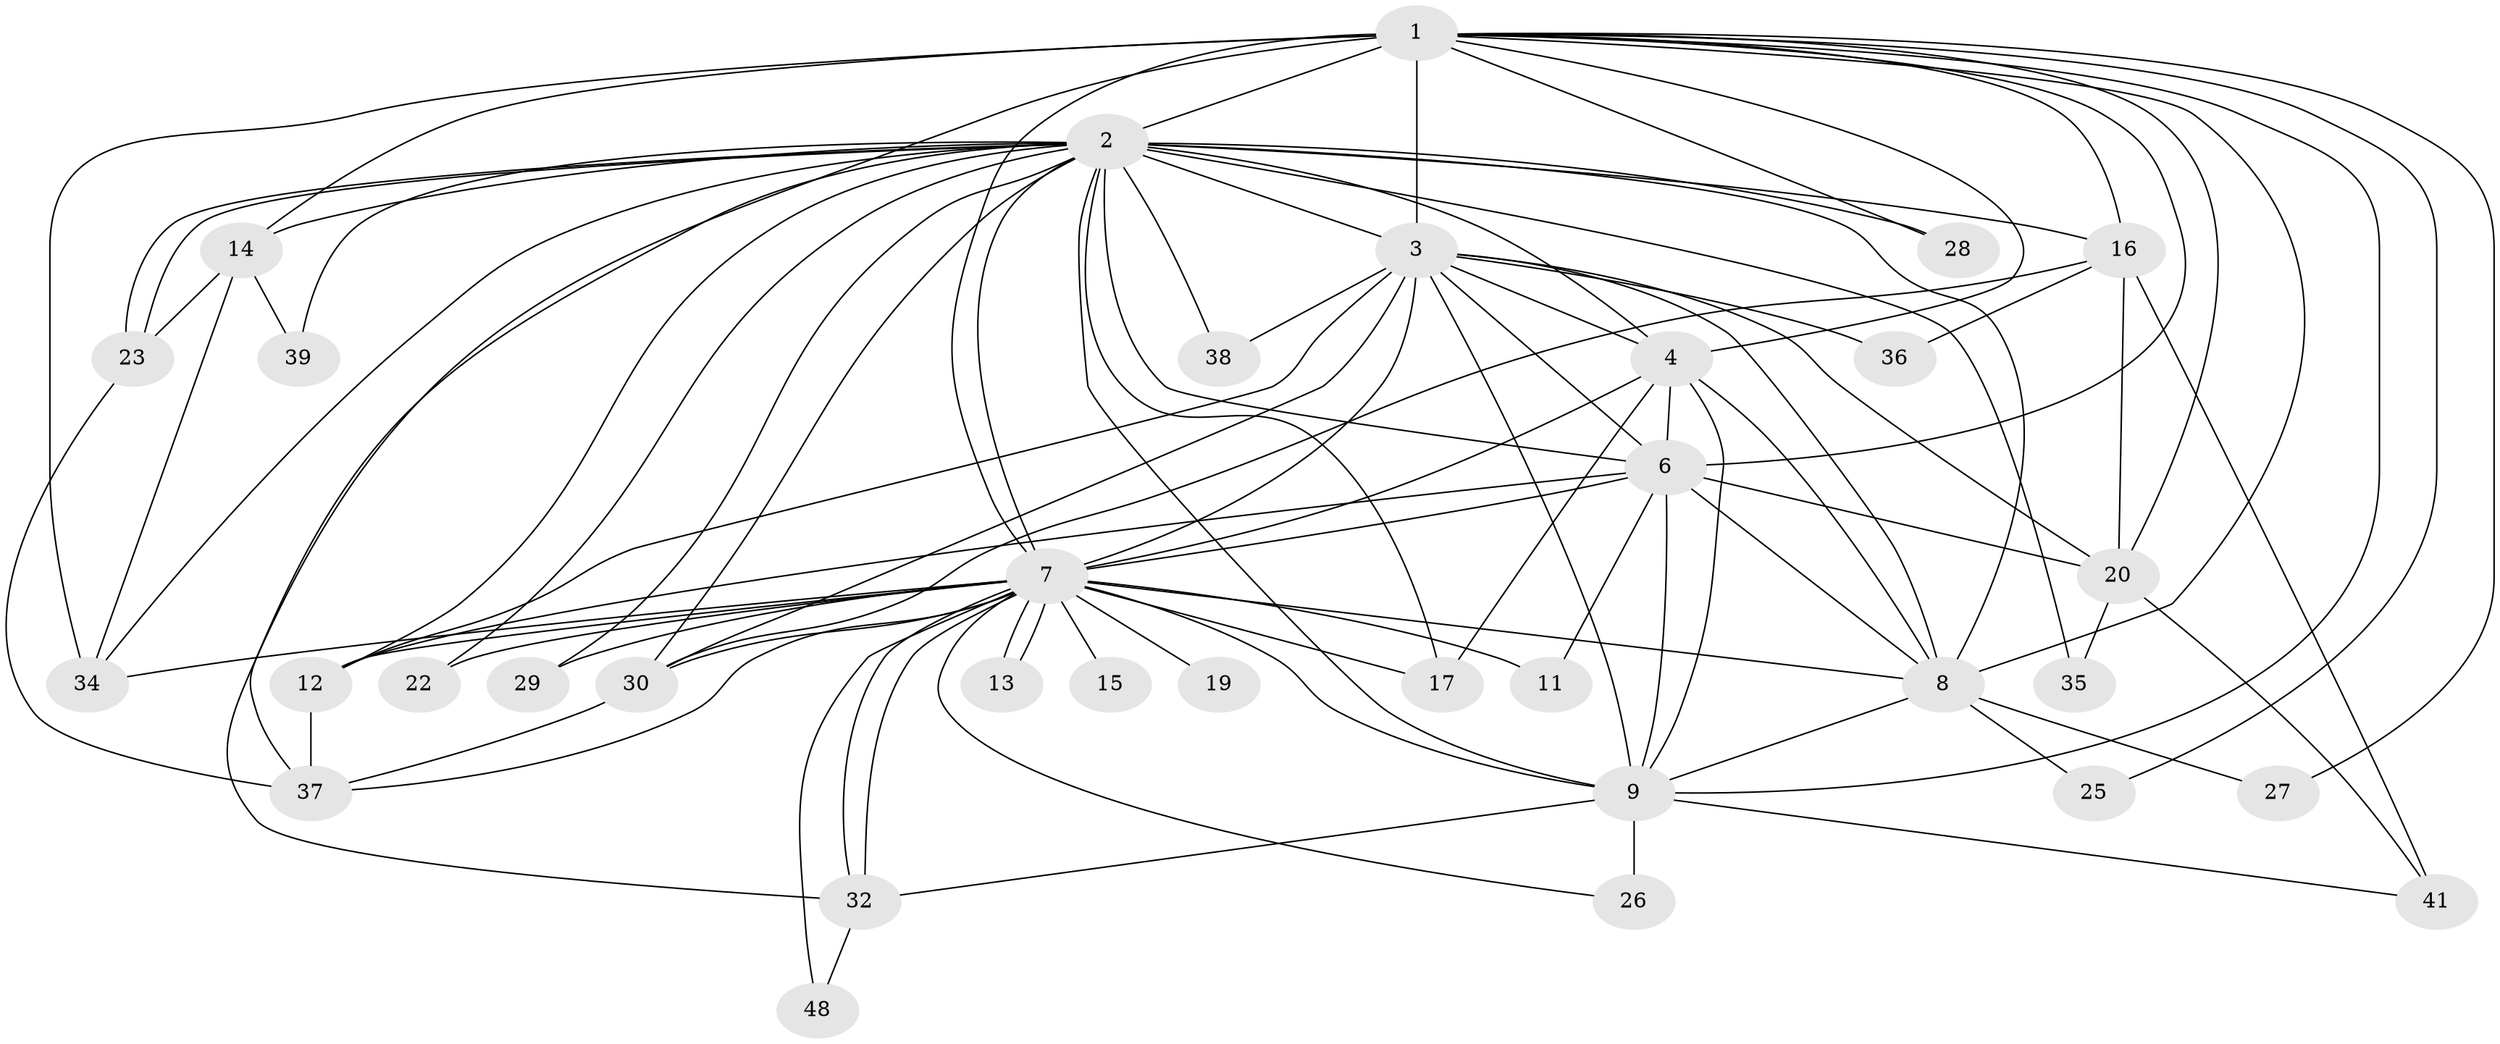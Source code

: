 // original degree distribution, {19: 0.029411764705882353, 20: 0.014705882352941176, 10: 0.014705882352941176, 15: 0.014705882352941176, 14: 0.014705882352941176, 24: 0.014705882352941176, 12: 0.014705882352941176, 16: 0.029411764705882353, 2: 0.5147058823529411, 4: 0.058823529411764705, 3: 0.20588235294117646, 6: 0.029411764705882353, 5: 0.029411764705882353, 7: 0.014705882352941176}
// Generated by graph-tools (version 1.1) at 2025/14/03/09/25 04:14:14]
// undirected, 34 vertices, 94 edges
graph export_dot {
graph [start="1"]
  node [color=gray90,style=filled];
  1;
  2 [super="+5+21"];
  3 [super="+45+51"];
  4;
  6;
  7 [super="+10"];
  8 [super="+54"];
  9 [super="+44+67+53+47"];
  11;
  12 [super="+31"];
  13 [super="+43"];
  14 [super="+18"];
  15;
  16;
  17 [super="+24"];
  19;
  20 [super="+60+65+66+64"];
  22;
  23 [super="+58"];
  25;
  26 [super="+57"];
  27;
  28;
  29;
  30 [super="+40"];
  32 [super="+42"];
  34 [super="+55+46"];
  35;
  36;
  37 [super="+52+49"];
  38;
  39;
  41;
  48;
  1 -- 2 [weight=3];
  1 -- 3;
  1 -- 4;
  1 -- 6;
  1 -- 7 [weight=2];
  1 -- 8;
  1 -- 9;
  1 -- 14 [weight=2];
  1 -- 16;
  1 -- 20;
  1 -- 25;
  1 -- 27;
  1 -- 28;
  1 -- 34;
  1 -- 32;
  2 -- 3 [weight=5];
  2 -- 4 [weight=2];
  2 -- 6 [weight=2];
  2 -- 7 [weight=5];
  2 -- 8 [weight=3];
  2 -- 9 [weight=3];
  2 -- 12;
  2 -- 16;
  2 -- 17;
  2 -- 22;
  2 -- 23;
  2 -- 23;
  2 -- 28;
  2 -- 38;
  2 -- 39;
  2 -- 30;
  2 -- 34;
  2 -- 35;
  2 -- 37;
  2 -- 14;
  2 -- 29;
  3 -- 4;
  3 -- 6;
  3 -- 7 [weight=2];
  3 -- 8;
  3 -- 9 [weight=2];
  3 -- 20 [weight=2];
  3 -- 30;
  3 -- 36;
  3 -- 38;
  3 -- 12;
  4 -- 6;
  4 -- 7 [weight=2];
  4 -- 8;
  4 -- 9;
  4 -- 17;
  6 -- 7 [weight=2];
  6 -- 8;
  6 -- 9 [weight=3];
  6 -- 11;
  6 -- 20;
  6 -- 12;
  7 -- 8 [weight=2];
  7 -- 9 [weight=3];
  7 -- 11;
  7 -- 13 [weight=2];
  7 -- 13;
  7 -- 15 [weight=2];
  7 -- 19 [weight=2];
  7 -- 22;
  7 -- 26;
  7 -- 29;
  7 -- 30;
  7 -- 32 [weight=2];
  7 -- 32;
  7 -- 34;
  7 -- 37;
  7 -- 12;
  7 -- 48;
  7 -- 17;
  8 -- 9;
  8 -- 25;
  8 -- 27;
  9 -- 26 [weight=2];
  9 -- 41;
  9 -- 32;
  12 -- 37;
  14 -- 39;
  14 -- 23;
  14 -- 34;
  16 -- 36;
  16 -- 41;
  16 -- 20;
  16 -- 30;
  20 -- 35;
  20 -- 41;
  23 -- 37;
  30 -- 37;
  32 -- 48;
}
